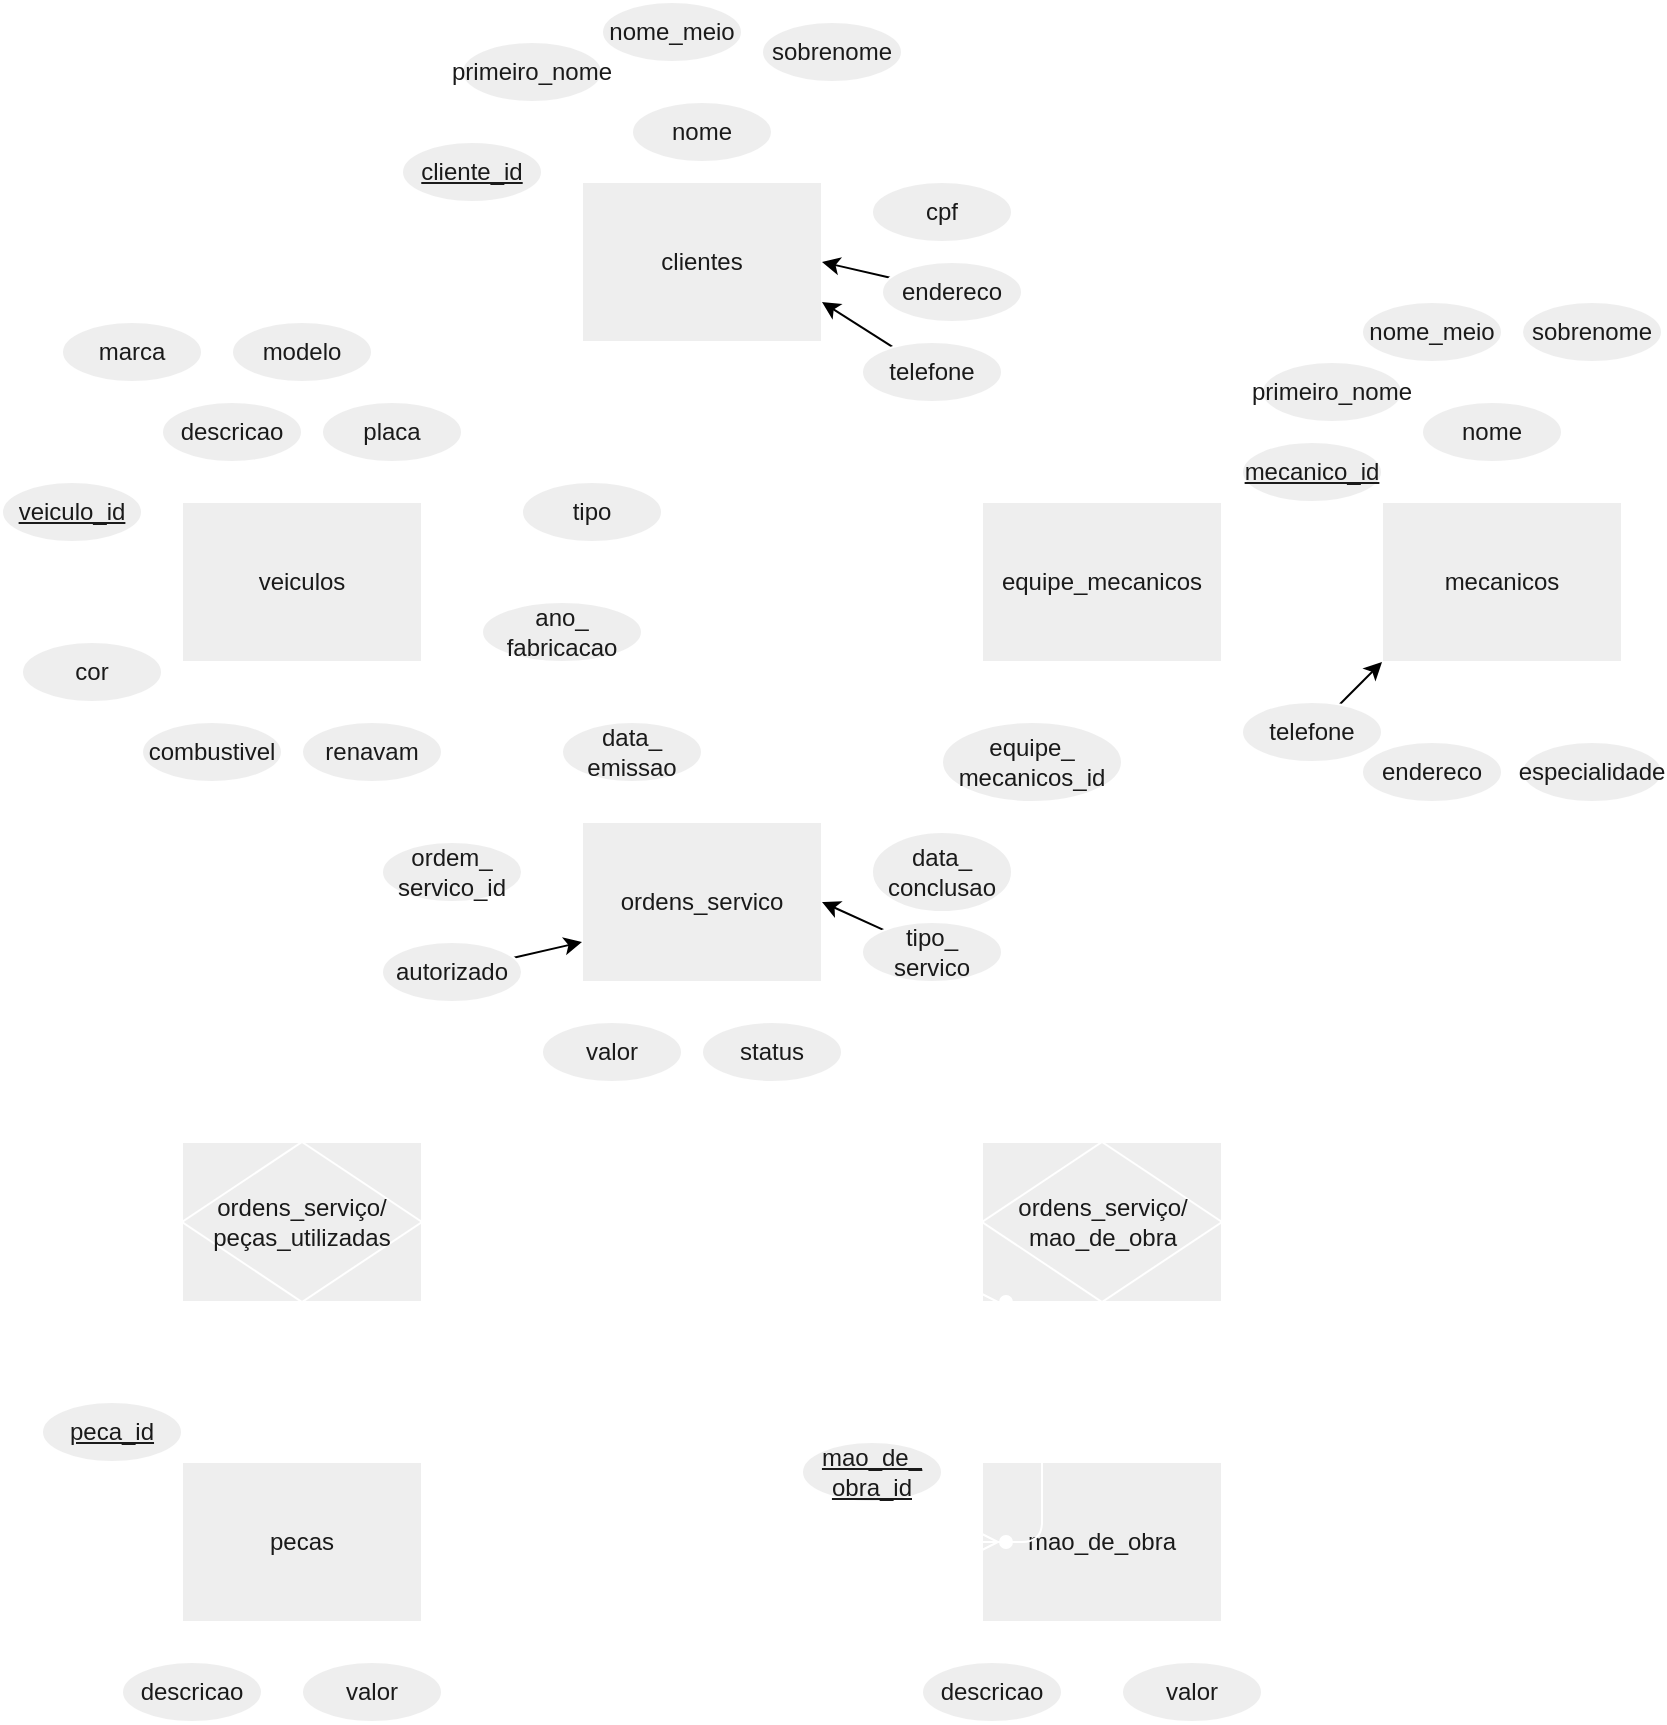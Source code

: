 <mxfile>
    <diagram id="gcB8yLWqz9-Rq8zxJBAH" name="Page-1">
        <mxGraphModel dx="1370" dy="779" grid="0" gridSize="10" guides="1" tooltips="1" connect="1" arrows="1" fold="1" page="1" pageScale="1" pageWidth="850" pageHeight="1100" background="none" math="0" shadow="0">
            <root>
                <mxCell id="0"/>
                <mxCell id="1" parent="0"/>
                <mxCell id="2" value="clientes" style="whiteSpace=wrap;html=1;align=center;labelBackgroundColor=none;fillColor=#EEEEEE;strokeColor=#FFFFFF;fontColor=#1A1A1A;" parent="1" vertex="1">
                    <mxGeometry x="300" y="120" width="120" height="80" as="geometry"/>
                </mxCell>
                <mxCell id="3" value="veiculos" style="whiteSpace=wrap;html=1;align=center;labelBackgroundColor=none;fillColor=#EEEEEE;strokeColor=#FFFFFF;fontColor=#1A1A1A;" parent="1" vertex="1">
                    <mxGeometry x="100" y="280" width="120" height="80" as="geometry"/>
                </mxCell>
                <mxCell id="4" value="equipe_mecanicos" style="whiteSpace=wrap;html=1;align=center;labelBackgroundColor=none;fillColor=#EEEEEE;strokeColor=#FFFFFF;fontColor=#1A1A1A;" parent="1" vertex="1">
                    <mxGeometry x="500" y="280" width="120" height="80" as="geometry"/>
                </mxCell>
                <mxCell id="5" value="ordens_servico" style="whiteSpace=wrap;html=1;align=center;labelBackgroundColor=none;fillColor=#EEEEEE;strokeColor=#FFFFFF;fontColor=#1A1A1A;" parent="1" vertex="1">
                    <mxGeometry x="300" y="440" width="120" height="80" as="geometry"/>
                </mxCell>
                <mxCell id="6" value="pecas" style="whiteSpace=wrap;html=1;align=center;labelBackgroundColor=none;fillColor=#EEEEEE;strokeColor=#FFFFFF;fontColor=#1A1A1A;" parent="1" vertex="1">
                    <mxGeometry x="100" y="760" width="120" height="80" as="geometry"/>
                </mxCell>
                <mxCell id="8" value="mao_de_obra" style="whiteSpace=wrap;html=1;align=center;labelBackgroundColor=none;fillColor=#EEEEEE;strokeColor=#FFFFFF;fontColor=#1A1A1A;" parent="1" vertex="1">
                    <mxGeometry x="500" y="760" width="120" height="80" as="geometry"/>
                </mxCell>
                <mxCell id="9" value="mecanicos" style="whiteSpace=wrap;html=1;align=center;labelBackgroundColor=none;fillColor=#EEEEEE;strokeColor=#FFFFFF;fontColor=#1A1A1A;" parent="1" vertex="1">
                    <mxGeometry x="700" y="280" width="120" height="80" as="geometry"/>
                </mxCell>
                <mxCell id="14" style="edgeStyle=none;html=1;entryX=0;entryY=0.5;entryDx=0;entryDy=0;labelBackgroundColor=none;strokeColor=#FFFFFF;fontColor=default;" parent="1" source="13" target="5" edge="1">
                    <mxGeometry relative="1" as="geometry">
                        <mxPoint x="260" y="480" as="targetPoint"/>
                    </mxGeometry>
                </mxCell>
                <mxCell id="13" value="ordem_&lt;br&gt;servico_id" style="ellipse;whiteSpace=wrap;html=1;align=center;labelBackgroundColor=none;fillColor=#EEEEEE;strokeColor=#FFFFFF;fontColor=#1A1A1A;" parent="1" vertex="1">
                    <mxGeometry x="200" y="450" width="70" height="30" as="geometry"/>
                </mxCell>
                <mxCell id="21" value="" style="edgeStyle=entityRelationEdgeStyle;fontSize=12;html=1;endArrow=ERoneToMany;exitX=0;exitY=0.5;exitDx=0;exitDy=0;entryX=1;entryY=0.5;entryDx=0;entryDy=0;labelBackgroundColor=none;strokeColor=#FFFFFF;fontColor=default;" parent="1" source="2" target="3" edge="1">
                    <mxGeometry width="100" height="100" relative="1" as="geometry">
                        <mxPoint x="440" y="510" as="sourcePoint"/>
                        <mxPoint x="540" y="410" as="targetPoint"/>
                    </mxGeometry>
                </mxCell>
                <mxCell id="22" value="" style="edgeStyle=entityRelationEdgeStyle;fontSize=12;html=1;endArrow=ERoneToMany;labelBackgroundColor=none;strokeColor=#FFFFFF;fontColor=default;exitX=0;exitY=0.5;exitDx=0;exitDy=0;entryX=1;entryY=0.5;entryDx=0;entryDy=0;" parent="1" source="9" target="4" edge="1">
                    <mxGeometry width="100" height="100" relative="1" as="geometry">
                        <mxPoint x="654" y="312" as="sourcePoint"/>
                        <mxPoint x="656" y="355" as="targetPoint"/>
                    </mxGeometry>
                </mxCell>
                <mxCell id="23" value="" style="edgeStyle=entityRelationEdgeStyle;fontSize=12;html=1;endArrow=ERoneToMany;exitX=1;exitY=1;exitDx=0;exitDy=0;entryX=0;entryY=0;entryDx=0;entryDy=0;labelBackgroundColor=none;strokeColor=#FFFFFF;fontColor=default;" parent="1" source="3" target="5" edge="1">
                    <mxGeometry width="100" height="100" relative="1" as="geometry">
                        <mxPoint x="440" y="510" as="sourcePoint"/>
                        <mxPoint x="540" y="410" as="targetPoint"/>
                    </mxGeometry>
                </mxCell>
                <mxCell id="24" value="" style="edgeStyle=entityRelationEdgeStyle;fontSize=12;html=1;endArrow=ERoneToMany;exitX=0;exitY=0.5;exitDx=0;exitDy=0;entryX=1;entryY=0;entryDx=0;entryDy=0;labelBackgroundColor=none;strokeColor=#FFFFFF;fontColor=default;" parent="1" source="4" target="5" edge="1">
                    <mxGeometry width="100" height="100" relative="1" as="geometry">
                        <mxPoint x="440" y="510" as="sourcePoint"/>
                        <mxPoint x="540" y="410" as="targetPoint"/>
                    </mxGeometry>
                </mxCell>
                <mxCell id="25" value="ordens_serviço/&lt;br&gt;peças_utilizadas" style="shape=associativeEntity;whiteSpace=wrap;html=1;align=center;labelBackgroundColor=none;fillColor=#EEEEEE;strokeColor=#FFFFFF;fontColor=#1A1A1A;" parent="1" vertex="1">
                    <mxGeometry x="100" y="600" width="120" height="80" as="geometry"/>
                </mxCell>
                <mxCell id="26" value="" style="edgeStyle=entityRelationEdgeStyle;fontSize=12;html=1;endArrow=ERmany;startArrow=ERmany;entryX=0;entryY=1;entryDx=0;entryDy=0;exitX=1;exitY=0.5;exitDx=0;exitDy=0;labelBackgroundColor=none;strokeColor=#FFFFFF;fontColor=default;" parent="1" source="25" target="5" edge="1">
                    <mxGeometry width="100" height="100" relative="1" as="geometry">
                        <mxPoint x="440" y="510" as="sourcePoint"/>
                        <mxPoint x="540" y="410" as="targetPoint"/>
                    </mxGeometry>
                </mxCell>
                <mxCell id="27" value="" style="edgeStyle=entityRelationEdgeStyle;fontSize=12;html=1;endArrow=ERoneToMany;startArrow=ERoneToMany;exitX=1;exitY=0.5;exitDx=0;exitDy=0;entryX=1;entryY=0.5;entryDx=0;entryDy=0;labelBackgroundColor=none;strokeColor=#FFFFFF;fontColor=default;" parent="1" source="25" target="6" edge="1">
                    <mxGeometry width="100" height="100" relative="1" as="geometry">
                        <mxPoint x="440" y="510" as="sourcePoint"/>
                        <mxPoint x="540" y="410" as="targetPoint"/>
                    </mxGeometry>
                </mxCell>
                <mxCell id="29" value="ordens_serviço/&lt;br&gt;mao_de_obra" style="shape=associativeEntity;align=center;labelPosition=center;verticalLabelPosition=middle;verticalAlign=middle;labelBackgroundColor=none;labelBorderColor=none;html=1;fillColor=#EEEEEE;strokeColor=#FFFFFF;fontColor=#1A1A1A;" parent="1" vertex="1">
                    <mxGeometry x="500" y="600" width="120" height="80" as="geometry"/>
                </mxCell>
                <mxCell id="30" value="" style="edgeStyle=entityRelationEdgeStyle;fontSize=12;html=1;endArrow=ERzeroToMany;endFill=1;startArrow=ERzeroToMany;entryX=1;entryY=1;entryDx=0;entryDy=0;exitX=0;exitY=0.5;exitDx=0;exitDy=0;labelBackgroundColor=none;strokeColor=#FFFFFF;fontColor=default;" parent="1" source="29" target="5" edge="1">
                    <mxGeometry width="100" height="100" relative="1" as="geometry">
                        <mxPoint x="330" y="545" as="sourcePoint"/>
                        <mxPoint x="430" y="445" as="targetPoint"/>
                    </mxGeometry>
                </mxCell>
                <mxCell id="31" value="" style="edgeStyle=entityRelationEdgeStyle;fontSize=12;html=1;endArrow=ERzeroToMany;endFill=1;startArrow=ERzeroToMany;entryX=0;entryY=1;entryDx=0;entryDy=0;exitX=0;exitY=0.5;exitDx=0;exitDy=0;labelBackgroundColor=none;strokeColor=#FFFFFF;fontColor=default;" parent="1" source="8" target="29" edge="1">
                    <mxGeometry width="100" height="100" relative="1" as="geometry">
                        <mxPoint x="265" y="680" as="sourcePoint"/>
                        <mxPoint x="365" y="580" as="targetPoint"/>
                    </mxGeometry>
                </mxCell>
                <mxCell id="42" style="edgeStyle=none;html=1;entryX=0.25;entryY=1;entryDx=0;entryDy=0;labelBackgroundColor=none;strokeColor=#FFFFFF;fontColor=default;" parent="1" source="37" target="9" edge="1">
                    <mxGeometry relative="1" as="geometry"/>
                </mxCell>
                <mxCell id="37" value="endereco" style="ellipse;whiteSpace=wrap;html=1;align=center;labelBackgroundColor=none;labelBorderColor=none;fillColor=#EEEEEE;strokeColor=#FFFFFF;fontColor=#1A1A1A;" parent="1" vertex="1">
                    <mxGeometry x="690" y="400" width="70" height="30" as="geometry"/>
                </mxCell>
                <mxCell id="39" style="edgeStyle=none;html=1;entryX=0;entryY=0.25;entryDx=0;entryDy=0;labelBackgroundColor=none;strokeColor=#FFFFFF;fontColor=default;" parent="1" source="38" target="9" edge="1">
                    <mxGeometry relative="1" as="geometry"/>
                </mxCell>
                <mxCell id="38" value="mecanico_id" style="ellipse;whiteSpace=wrap;html=1;align=center;fontStyle=4;labelBackgroundColor=none;labelBorderColor=none;fillColor=#EEEEEE;strokeColor=#FFFFFF;fontColor=#1A1A1A;" parent="1" vertex="1">
                    <mxGeometry x="630" y="250" width="70" height="30" as="geometry"/>
                </mxCell>
                <mxCell id="41" style="edgeStyle=none;html=1;entryX=0.5;entryY=0;entryDx=0;entryDy=0;labelBackgroundColor=none;strokeColor=#FFFFFF;fontColor=default;" parent="1" source="40" target="9" edge="1">
                    <mxGeometry relative="1" as="geometry"/>
                </mxCell>
                <mxCell id="40" value="nome" style="ellipse;whiteSpace=wrap;html=1;align=center;labelBackgroundColor=none;labelBorderColor=none;fillColor=#EEEEEE;strokeColor=#FFFFFF;fontColor=#1A1A1A;" parent="1" vertex="1">
                    <mxGeometry x="720" y="230" width="70" height="30" as="geometry"/>
                </mxCell>
                <mxCell id="44" style="edgeStyle=none;html=1;entryX=0.75;entryY=1;entryDx=0;entryDy=0;labelBackgroundColor=none;strokeColor=#FFFFFF;fontColor=default;" parent="1" source="43" target="9" edge="1">
                    <mxGeometry relative="1" as="geometry"/>
                </mxCell>
                <mxCell id="43" value="especialidade" style="ellipse;whiteSpace=wrap;html=1;align=center;labelBackgroundColor=none;labelBorderColor=none;fillColor=#EEEEEE;strokeColor=#FFFFFF;fontColor=#1A1A1A;" parent="1" vertex="1">
                    <mxGeometry x="770" y="400" width="70" height="30" as="geometry"/>
                </mxCell>
                <mxCell id="47" style="edgeStyle=none;html=1;entryX=0.25;entryY=1;entryDx=0;entryDy=0;labelBackgroundColor=none;strokeColor=#FFFFFF;fontColor=default;" parent="1" source="45" target="4" edge="1">
                    <mxGeometry relative="1" as="geometry"/>
                </mxCell>
                <mxCell id="45" value="equipe_&lt;br&gt;mecanicos_id" style="ellipse;whiteSpace=wrap;html=1;align=center;labelBackgroundColor=none;labelBorderColor=none;fillColor=#EEEEEE;strokeColor=#FFFFFF;fontColor=#1A1A1A;" parent="1" vertex="1">
                    <mxGeometry x="480" y="390" width="90" height="40" as="geometry"/>
                </mxCell>
                <mxCell id="49" style="edgeStyle=none;html=1;entryX=0;entryY=0.25;entryDx=0;entryDy=0;labelBackgroundColor=none;strokeColor=#FFFFFF;fontColor=default;" parent="1" source="48" target="2" edge="1">
                    <mxGeometry relative="1" as="geometry"/>
                </mxCell>
                <mxCell id="48" value="cliente_id" style="ellipse;whiteSpace=wrap;html=1;align=center;fontStyle=4;labelBackgroundColor=none;labelBorderColor=none;fillColor=#EEEEEE;strokeColor=#FFFFFF;fontColor=#1A1A1A;" parent="1" vertex="1">
                    <mxGeometry x="210" y="100" width="70" height="30" as="geometry"/>
                </mxCell>
                <mxCell id="51" style="edgeStyle=none;html=1;entryX=0;entryY=0.25;entryDx=0;entryDy=0;labelBackgroundColor=none;strokeColor=#FFFFFF;fontColor=default;" parent="1" source="50" target="3" edge="1">
                    <mxGeometry relative="1" as="geometry"/>
                </mxCell>
                <mxCell id="50" value="veiculo_id" style="ellipse;whiteSpace=wrap;html=1;align=center;fontStyle=4;labelBackgroundColor=none;labelBorderColor=none;fillColor=#EEEEEE;strokeColor=#FFFFFF;fontColor=#1A1A1A;" parent="1" vertex="1">
                    <mxGeometry x="10" y="270" width="70" height="30" as="geometry"/>
                </mxCell>
                <mxCell id="53" style="edgeStyle=none;html=1;entryX=0;entryY=0.25;entryDx=0;entryDy=0;labelBackgroundColor=none;strokeColor=#FFFFFF;fontColor=default;" parent="1" source="52" target="6" edge="1">
                    <mxGeometry relative="1" as="geometry"/>
                </mxCell>
                <mxCell id="52" value="peca_id" style="ellipse;whiteSpace=wrap;html=1;align=center;fontStyle=4;labelBackgroundColor=none;labelBorderColor=none;fillColor=#EEEEEE;strokeColor=#FFFFFF;fontColor=#1A1A1A;" parent="1" vertex="1">
                    <mxGeometry x="30" y="730" width="70" height="30" as="geometry"/>
                </mxCell>
                <mxCell id="55" style="edgeStyle=none;html=1;entryX=0;entryY=0.25;entryDx=0;entryDy=0;labelBackgroundColor=none;strokeColor=#FFFFFF;fontColor=default;" parent="1" source="54" target="8" edge="1">
                    <mxGeometry relative="1" as="geometry"/>
                </mxCell>
                <mxCell id="54" value="mao_de_&lt;br&gt;obra_id" style="ellipse;whiteSpace=wrap;html=1;align=center;fontStyle=4;labelBackgroundColor=none;labelBorderColor=none;fillColor=#EEEEEE;strokeColor=#FFFFFF;fontColor=#1A1A1A;" parent="1" vertex="1">
                    <mxGeometry x="410" y="750" width="70" height="30" as="geometry"/>
                </mxCell>
                <mxCell id="57" style="edgeStyle=none;html=1;entryX=0.25;entryY=0;entryDx=0;entryDy=0;labelBackgroundColor=none;strokeColor=#FFFFFF;fontColor=default;" parent="1" source="56" target="5" edge="1">
                    <mxGeometry relative="1" as="geometry"/>
                </mxCell>
                <mxCell id="56" value="data_&lt;br&gt;emissao" style="ellipse;whiteSpace=wrap;html=1;align=center;labelBackgroundColor=none;labelBorderColor=none;fillColor=#EEEEEE;strokeColor=#FFFFFF;fontColor=#1A1A1A;" parent="1" vertex="1">
                    <mxGeometry x="290" y="390" width="70" height="30" as="geometry"/>
                </mxCell>
                <mxCell id="59" style="edgeStyle=none;html=1;entryX=0.25;entryY=1;entryDx=0;entryDy=0;labelBackgroundColor=none;strokeColor=#FFFFFF;fontColor=default;" parent="1" source="58" target="5" edge="1">
                    <mxGeometry relative="1" as="geometry"/>
                </mxCell>
                <mxCell id="58" value="valor" style="ellipse;whiteSpace=wrap;html=1;align=center;labelBackgroundColor=none;labelBorderColor=none;fillColor=#EEEEEE;strokeColor=#FFFFFF;fontColor=#1A1A1A;" parent="1" vertex="1">
                    <mxGeometry x="280" y="540" width="70" height="30" as="geometry"/>
                </mxCell>
                <mxCell id="61" style="edgeStyle=none;html=1;entryX=0.75;entryY=1;entryDx=0;entryDy=0;labelBackgroundColor=none;strokeColor=#FFFFFF;fontColor=default;" parent="1" source="60" target="5" edge="1">
                    <mxGeometry relative="1" as="geometry"/>
                </mxCell>
                <mxCell id="60" value="status" style="ellipse;whiteSpace=wrap;html=1;align=center;labelBackgroundColor=none;labelBorderColor=none;fillColor=#EEEEEE;strokeColor=#FFFFFF;fontColor=#1A1A1A;" parent="1" vertex="1">
                    <mxGeometry x="360" y="540" width="70" height="30" as="geometry"/>
                </mxCell>
                <mxCell id="63" style="edgeStyle=none;html=1;entryX=1;entryY=0.25;entryDx=0;entryDy=0;labelBackgroundColor=none;strokeColor=#FFFFFF;fontColor=default;" parent="1" source="62" target="5" edge="1">
                    <mxGeometry relative="1" as="geometry"/>
                </mxCell>
                <mxCell id="62" value="data_&lt;br&gt;conclusao" style="ellipse;whiteSpace=wrap;html=1;align=center;labelBackgroundColor=none;labelBorderColor=none;fillColor=#EEEEEE;strokeColor=#FFFFFF;fontColor=#1A1A1A;" parent="1" vertex="1">
                    <mxGeometry x="445" y="445" width="70" height="40" as="geometry"/>
                </mxCell>
                <mxCell id="67" style="edgeStyle=none;html=1;entryX=0.25;entryY=0;entryDx=0;entryDy=0;labelBackgroundColor=none;strokeColor=#FFFFFF;fontColor=default;" parent="1" source="68" target="2" edge="1">
                    <mxGeometry relative="1" as="geometry">
                        <mxPoint x="445" y="140" as="targetPoint"/>
                    </mxGeometry>
                </mxCell>
                <mxCell id="68" value="nome" style="ellipse;whiteSpace=wrap;html=1;align=center;labelBackgroundColor=none;fillColor=#EEEEEE;strokeColor=#FFFFFF;fontColor=#1A1A1A;" parent="1" vertex="1">
                    <mxGeometry x="325" y="80" width="70" height="30" as="geometry"/>
                </mxCell>
                <mxCell id="69" style="edgeStyle=none;html=1;entryX=0;entryY=0;entryDx=0;entryDy=0;labelBackgroundColor=none;strokeColor=#FFFFFF;fontColor=default;" parent="1" source="70" target="68" edge="1">
                    <mxGeometry relative="1" as="geometry"/>
                </mxCell>
                <mxCell id="70" value="primeiro_nome" style="ellipse;whiteSpace=wrap;html=1;align=center;labelBackgroundColor=none;fillColor=#EEEEEE;strokeColor=#FFFFFF;fontColor=#1A1A1A;" parent="1" vertex="1">
                    <mxGeometry x="240" y="50" width="70" height="30" as="geometry"/>
                </mxCell>
                <mxCell id="71" style="edgeStyle=none;html=1;labelBackgroundColor=none;strokeColor=#FFFFFF;fontColor=default;" parent="1" source="72" target="68" edge="1">
                    <mxGeometry relative="1" as="geometry"/>
                </mxCell>
                <mxCell id="72" value="nome_meio" style="ellipse;whiteSpace=wrap;html=1;align=center;labelBackgroundColor=none;fillColor=#EEEEEE;strokeColor=#FFFFFF;fontColor=#1A1A1A;" parent="1" vertex="1">
                    <mxGeometry x="310" y="30" width="70" height="30" as="geometry"/>
                </mxCell>
                <mxCell id="73" style="edgeStyle=none;html=1;entryX=1;entryY=0;entryDx=0;entryDy=0;labelBackgroundColor=none;strokeColor=#FFFFFF;fontColor=default;" parent="1" source="74" target="68" edge="1">
                    <mxGeometry relative="1" as="geometry"/>
                </mxCell>
                <mxCell id="74" value="sobrenome" style="ellipse;whiteSpace=wrap;html=1;align=center;labelBackgroundColor=none;fillColor=#EEEEEE;strokeColor=#FFFFFF;fontColor=#1A1A1A;" parent="1" vertex="1">
                    <mxGeometry x="390" y="40" width="70" height="30" as="geometry"/>
                </mxCell>
                <mxCell id="77" style="edgeStyle=none;html=1;entryX=1;entryY=0.25;entryDx=0;entryDy=0;labelBackgroundColor=none;strokeColor=#FFFFFF;fontColor=default;" parent="1" source="75" target="2" edge="1">
                    <mxGeometry relative="1" as="geometry"/>
                </mxCell>
                <mxCell id="75" value="cpf" style="ellipse;whiteSpace=wrap;html=1;align=center;labelBackgroundColor=none;fillColor=#EEEEEE;strokeColor=#FFFFFF;fontColor=#1A1A1A;" parent="1" vertex="1">
                    <mxGeometry x="445" y="120" width="70" height="30" as="geometry"/>
                </mxCell>
                <mxCell id="81" style="edgeStyle=none;html=1;entryX=0.25;entryY=0;entryDx=0;entryDy=0;labelBackgroundColor=none;strokeColor=#FFFFFF;fontColor=default;" parent="1" source="82" target="3" edge="1">
                    <mxGeometry relative="1" as="geometry">
                        <mxPoint x="640" y="120" as="targetPoint"/>
                    </mxGeometry>
                </mxCell>
                <mxCell id="82" value="descricao" style="ellipse;whiteSpace=wrap;html=1;align=center;labelBackgroundColor=none;fillColor=#EEEEEE;strokeColor=#FFFFFF;fontColor=#1A1A1A;" parent="1" vertex="1">
                    <mxGeometry x="90" y="230" width="70" height="30" as="geometry"/>
                </mxCell>
                <mxCell id="83" style="edgeStyle=none;html=1;entryX=0;entryY=0;entryDx=0;entryDy=0;labelBackgroundColor=none;strokeColor=#FFFFFF;fontColor=default;" parent="1" source="84" target="82" edge="1">
                    <mxGeometry relative="1" as="geometry"/>
                </mxCell>
                <mxCell id="84" value="marca" style="ellipse;whiteSpace=wrap;html=1;align=center;labelBackgroundColor=none;fillColor=#EEEEEE;strokeColor=#FFFFFF;fontColor=#1A1A1A;" parent="1" vertex="1">
                    <mxGeometry x="40" y="190" width="70" height="30" as="geometry"/>
                </mxCell>
                <mxCell id="85" style="edgeStyle=none;html=1;entryX=1;entryY=0;entryDx=0;entryDy=0;labelBackgroundColor=none;strokeColor=#FFFFFF;fontColor=default;" parent="1" source="86" target="82" edge="1">
                    <mxGeometry relative="1" as="geometry"/>
                </mxCell>
                <mxCell id="86" value="modelo" style="ellipse;whiteSpace=wrap;html=1;align=center;labelBackgroundColor=none;fillColor=#EEEEEE;strokeColor=#FFFFFF;fontColor=#1A1A1A;" parent="1" vertex="1">
                    <mxGeometry x="125" y="190" width="70" height="30" as="geometry"/>
                </mxCell>
                <mxCell id="87" style="edgeStyle=none;html=1;entryX=0.75;entryY=0;entryDx=0;entryDy=0;labelBackgroundColor=none;strokeColor=#FFFFFF;fontColor=default;" parent="1" source="88" target="3" edge="1">
                    <mxGeometry relative="1" as="geometry">
                        <mxPoint x="690" y="120" as="targetPoint"/>
                    </mxGeometry>
                </mxCell>
                <mxCell id="88" value="placa" style="ellipse;whiteSpace=wrap;html=1;align=center;labelBackgroundColor=none;fillColor=#EEEEEE;strokeColor=#FFFFFF;fontColor=#1A1A1A;" parent="1" vertex="1">
                    <mxGeometry x="170" y="230" width="70" height="30" as="geometry"/>
                </mxCell>
                <mxCell id="89" style="edgeStyle=none;html=1;entryX=1;entryY=0.25;entryDx=0;entryDy=0;labelBackgroundColor=none;strokeColor=#FFFFFF;fontColor=default;" parent="1" source="90" target="3" edge="1">
                    <mxGeometry relative="1" as="geometry">
                        <mxPoint x="715" y="140" as="targetPoint"/>
                    </mxGeometry>
                </mxCell>
                <mxCell id="90" value="tipo" style="ellipse;whiteSpace=wrap;html=1;align=center;labelBackgroundColor=none;fillColor=#EEEEEE;strokeColor=#FFFFFF;fontColor=#1A1A1A;" parent="1" vertex="1">
                    <mxGeometry x="270" y="270" width="70" height="30" as="geometry"/>
                </mxCell>
                <mxCell id="91" style="edgeStyle=none;html=1;entryX=1;entryY=0.75;entryDx=0;entryDy=0;labelBackgroundColor=none;strokeColor=#FFFFFF;fontColor=default;" parent="1" source="92" target="3" edge="1">
                    <mxGeometry relative="1" as="geometry">
                        <mxPoint x="630" y="260" as="targetPoint"/>
                    </mxGeometry>
                </mxCell>
                <mxCell id="92" value="ano_&lt;br&gt;fabricacao" style="ellipse;whiteSpace=wrap;html=1;align=center;labelBackgroundColor=none;fillColor=#EEEEEE;strokeColor=#FFFFFF;fontColor=#1A1A1A;" parent="1" vertex="1">
                    <mxGeometry x="250" y="330" width="80" height="30" as="geometry"/>
                </mxCell>
                <mxCell id="96" style="edgeStyle=none;html=1;entryX=0.75;entryY=1;entryDx=0;entryDy=0;labelBackgroundColor=none;strokeColor=#FFFFFF;fontColor=default;" parent="1" source="97" target="3" edge="1">
                    <mxGeometry relative="1" as="geometry">
                        <mxPoint x="690" y="160" as="targetPoint"/>
                        <Array as="points"/>
                    </mxGeometry>
                </mxCell>
                <mxCell id="97" value="renavam" style="ellipse;whiteSpace=wrap;html=1;align=center;labelBackgroundColor=none;fillColor=#EEEEEE;strokeColor=#FFFFFF;fontColor=#1A1A1A;" parent="1" vertex="1">
                    <mxGeometry x="160" y="390" width="70" height="30" as="geometry"/>
                </mxCell>
                <mxCell id="98" style="edgeStyle=none;html=1;entryX=0.25;entryY=1;entryDx=0;entryDy=0;labelBackgroundColor=none;strokeColor=#FFFFFF;fontColor=default;" parent="1" source="99" target="3" edge="1">
                    <mxGeometry relative="1" as="geometry">
                        <mxPoint x="640" y="160" as="targetPoint"/>
                    </mxGeometry>
                </mxCell>
                <mxCell id="99" value="combustivel" style="ellipse;whiteSpace=wrap;html=1;align=center;labelBackgroundColor=none;fillColor=#EEEEEE;strokeColor=#FFFFFF;fontColor=#1A1A1A;" parent="1" vertex="1">
                    <mxGeometry x="80" y="390" width="70" height="30" as="geometry"/>
                </mxCell>
                <mxCell id="100" style="edgeStyle=none;html=1;entryX=0;entryY=0.75;entryDx=0;entryDy=0;labelBackgroundColor=none;strokeColor=#FFFFFF;fontColor=default;" parent="1" source="101" target="3" edge="1">
                    <mxGeometry relative="1" as="geometry">
                        <mxPoint x="615" y="150" as="targetPoint"/>
                    </mxGeometry>
                </mxCell>
                <mxCell id="101" value="cor" style="ellipse;whiteSpace=wrap;html=1;align=center;labelBackgroundColor=none;fillColor=#EEEEEE;strokeColor=#FFFFFF;fontColor=#1A1A1A;" parent="1" vertex="1">
                    <mxGeometry x="20" y="350" width="70" height="30" as="geometry"/>
                </mxCell>
                <mxCell id="104" style="edgeStyle=none;html=1;entryX=0.25;entryY=1;entryDx=0;entryDy=0;labelBackgroundColor=none;strokeColor=#FFFFFF;fontColor=default;" parent="1" source="103" target="6" edge="1">
                    <mxGeometry relative="1" as="geometry"/>
                </mxCell>
                <mxCell id="103" value="descricao" style="ellipse;whiteSpace=wrap;html=1;align=center;labelBackgroundColor=none;labelBorderColor=none;fillColor=#EEEEEE;strokeColor=#FFFFFF;fontColor=#1A1A1A;" parent="1" vertex="1">
                    <mxGeometry x="70" y="860" width="70" height="30" as="geometry"/>
                </mxCell>
                <mxCell id="106" style="edgeStyle=none;html=1;entryX=0.75;entryY=1;entryDx=0;entryDy=0;labelBackgroundColor=none;strokeColor=#FFFFFF;fontColor=default;" parent="1" source="105" target="6" edge="1">
                    <mxGeometry relative="1" as="geometry"/>
                </mxCell>
                <mxCell id="105" value="valor" style="ellipse;whiteSpace=wrap;html=1;align=center;labelBackgroundColor=none;labelBorderColor=none;fillColor=#EEEEEE;strokeColor=#FFFFFF;fontColor=#1A1A1A;" parent="1" vertex="1">
                    <mxGeometry x="160" y="860" width="70" height="30" as="geometry"/>
                </mxCell>
                <mxCell id="108" style="edgeStyle=none;html=1;entryX=0.25;entryY=1;entryDx=0;entryDy=0;labelBackgroundColor=none;strokeColor=#FFFFFF;fontColor=default;" parent="1" source="107" target="8" edge="1">
                    <mxGeometry relative="1" as="geometry"/>
                </mxCell>
                <mxCell id="107" value="descricao" style="ellipse;whiteSpace=wrap;html=1;align=center;labelBackgroundColor=none;labelBorderColor=none;fillColor=#EEEEEE;strokeColor=#FFFFFF;fontColor=#1A1A1A;" parent="1" vertex="1">
                    <mxGeometry x="470" y="860" width="70" height="30" as="geometry"/>
                </mxCell>
                <mxCell id="110" style="edgeStyle=none;html=1;entryX=0.75;entryY=1;entryDx=0;entryDy=0;labelBackgroundColor=none;strokeColor=#FFFFFF;fontColor=default;" parent="1" source="109" target="8" edge="1">
                    <mxGeometry relative="1" as="geometry"/>
                </mxCell>
                <mxCell id="109" value="valor" style="ellipse;whiteSpace=wrap;html=1;align=center;labelBackgroundColor=none;labelBorderColor=none;fillColor=#EEEEEE;strokeColor=#FFFFFF;fontColor=#1A1A1A;" parent="1" vertex="1">
                    <mxGeometry x="570" y="860" width="70" height="30" as="geometry"/>
                </mxCell>
                <mxCell id="112" style="edgeStyle=none;html=1;entryX=0;entryY=0;entryDx=0;entryDy=0;labelBackgroundColor=none;strokeColor=#FFFFFF;fontColor=default;" parent="1" source="111" target="40" edge="1">
                    <mxGeometry relative="1" as="geometry"/>
                </mxCell>
                <mxCell id="111" value="primeiro_nome" style="ellipse;whiteSpace=wrap;html=1;align=center;labelBackgroundColor=none;fillColor=#EEEEEE;strokeColor=#FFFFFF;fontColor=#1A1A1A;" parent="1" vertex="1">
                    <mxGeometry x="640" y="210" width="70" height="30" as="geometry"/>
                </mxCell>
                <mxCell id="114" style="edgeStyle=none;html=1;entryX=0.5;entryY=0;entryDx=0;entryDy=0;labelBackgroundColor=none;strokeColor=#FFFFFF;fontColor=default;" parent="1" source="113" target="40" edge="1">
                    <mxGeometry relative="1" as="geometry"/>
                </mxCell>
                <mxCell id="113" value="nome_meio" style="ellipse;whiteSpace=wrap;html=1;align=center;labelBackgroundColor=none;fillColor=#EEEEEE;strokeColor=#FFFFFF;fontColor=#1A1A1A;" parent="1" vertex="1">
                    <mxGeometry x="690" y="180" width="70" height="30" as="geometry"/>
                </mxCell>
                <mxCell id="116" style="edgeStyle=none;html=1;entryX=1;entryY=0;entryDx=0;entryDy=0;labelBackgroundColor=none;strokeColor=#FFFFFF;fontColor=default;" parent="1" source="115" target="40" edge="1">
                    <mxGeometry relative="1" as="geometry"/>
                </mxCell>
                <mxCell id="115" value="sobrenome" style="ellipse;whiteSpace=wrap;html=1;align=center;labelBackgroundColor=none;fillColor=#EEEEEE;strokeColor=#FFFFFF;fontColor=#1A1A1A;" parent="1" vertex="1">
                    <mxGeometry x="770" y="180" width="70" height="30" as="geometry"/>
                </mxCell>
                <mxCell id="119" style="edgeStyle=none;html=1;entryX=1;entryY=0.5;entryDx=0;entryDy=0;" parent="1" source="117" target="2" edge="1">
                    <mxGeometry relative="1" as="geometry"/>
                </mxCell>
                <mxCell id="117" value="endereco" style="ellipse;whiteSpace=wrap;html=1;align=center;labelBackgroundColor=none;fillColor=#EEEEEE;strokeColor=#FFFFFF;fontColor=#1A1A1A;" parent="1" vertex="1">
                    <mxGeometry x="450" y="160" width="70" height="30" as="geometry"/>
                </mxCell>
                <mxCell id="120" style="edgeStyle=none;html=1;entryX=1;entryY=0.75;entryDx=0;entryDy=0;" parent="1" source="118" target="2" edge="1">
                    <mxGeometry relative="1" as="geometry"/>
                </mxCell>
                <mxCell id="118" value="telefone" style="ellipse;whiteSpace=wrap;html=1;align=center;labelBackgroundColor=none;fillColor=#EEEEEE;strokeColor=#FFFFFF;fontColor=#1A1A1A;" parent="1" vertex="1">
                    <mxGeometry x="440" y="200" width="70" height="30" as="geometry"/>
                </mxCell>
                <mxCell id="122" style="edgeStyle=none;html=1;entryX=0;entryY=1;entryDx=0;entryDy=0;" parent="1" source="121" target="9" edge="1">
                    <mxGeometry relative="1" as="geometry"/>
                </mxCell>
                <mxCell id="121" value="telefone" style="ellipse;whiteSpace=wrap;html=1;align=center;labelBackgroundColor=none;labelBorderColor=none;fillColor=#EEEEEE;strokeColor=#FFFFFF;fontColor=#1A1A1A;" parent="1" vertex="1">
                    <mxGeometry x="630" y="380" width="70" height="30" as="geometry"/>
                </mxCell>
                <mxCell id="124" style="edgeStyle=none;html=1;entryX=1;entryY=0.5;entryDx=0;entryDy=0;" parent="1" source="123" target="5" edge="1">
                    <mxGeometry relative="1" as="geometry"/>
                </mxCell>
                <mxCell id="123" value="tipo_&lt;br&gt;servico" style="ellipse;whiteSpace=wrap;html=1;align=center;labelBackgroundColor=none;fillColor=#EEEEEE;strokeColor=#FFFFFF;fontColor=#1A1A1A;" parent="1" vertex="1">
                    <mxGeometry x="440" y="490" width="70" height="30" as="geometry"/>
                </mxCell>
                <mxCell id="126" style="edgeStyle=none;html=1;entryX=0;entryY=0.75;entryDx=0;entryDy=0;" parent="1" source="125" target="5" edge="1">
                    <mxGeometry relative="1" as="geometry"/>
                </mxCell>
                <mxCell id="125" value="autorizado" style="ellipse;whiteSpace=wrap;html=1;align=center;labelBackgroundColor=none;fillColor=#EEEEEE;strokeColor=#FFFFFF;fontColor=#1A1A1A;" parent="1" vertex="1">
                    <mxGeometry x="200" y="500" width="70" height="30" as="geometry"/>
                </mxCell>
            </root>
        </mxGraphModel>
    </diagram>
</mxfile>